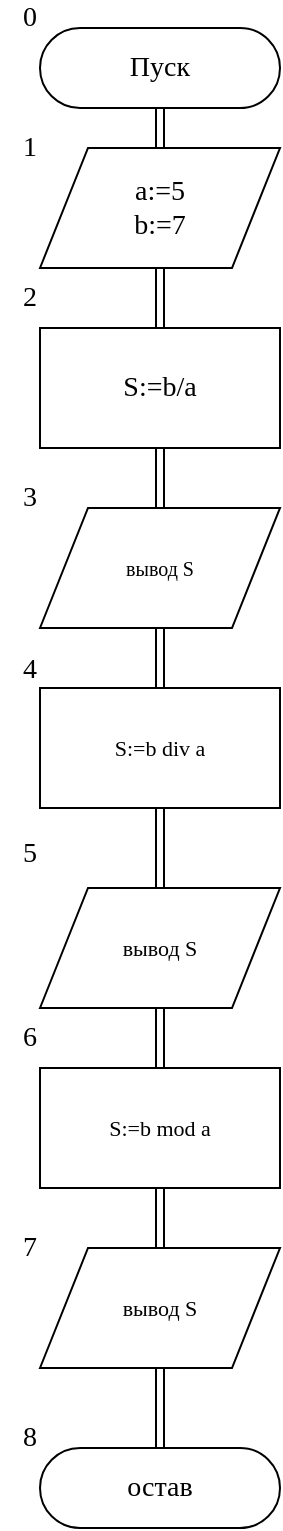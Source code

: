 <mxfile type="device" version="12.0.3" pages="1"><diagram id="lOOKXJRlvCcgw7vqBdZH" name="Страница 1"><mxGraphModel grid="1" dx="855" dy="491" gridSize="10" guides="1" tooltips="1" connect="1" arrows="1" fold="1" page="1" pageScale="1" pageWidth="827" pageHeight="1169" math="0" shadow="0"><root><mxCell id="0"/><mxCell id="1" parent="0"/><mxCell id="hiB5tqIaQ6rfM0UqjKQI-13" parent="1" style="edgeStyle=none;shape=link;rounded=0;orthogonalLoop=1;jettySize=auto;html=1;exitX=0.5;exitY=1;exitDx=0;exitDy=0;entryX=0.5;entryY=0;entryDx=0;entryDy=0;fontFamily=Times New Roman;fontSize=14;" edge="1" source="hiB5tqIaQ6rfM0UqjKQI-1" target="hiB5tqIaQ6rfM0UqjKQI-6"><mxGeometry as="geometry" relative="1"/></mxCell><object id="hiB5tqIaQ6rfM0UqjKQI-1" label="Пуск"><mxCell parent="1" style="rounded=1;whiteSpace=wrap;html=1;arcSize=50;fontFamily=Times New Roman;fontSize=14;" vertex="1"><mxGeometry as="geometry" x="40" y="40" width="120" height="40"/></mxCell></object><mxCell id="hiB5tqIaQ6rfM0UqjKQI-4" value="0" parent="1" style="text;html=1;strokeColor=none;fillColor=none;align=center;verticalAlign=middle;whiteSpace=wrap;rounded=0;fontFamily=Times New Roman;fontSize=14;" vertex="1"><mxGeometry as="geometry" x="20" y="30" width="30" height="10"/></mxCell><mxCell id="hiB5tqIaQ6rfM0UqjKQI-15" parent="1" style="edgeStyle=none;shape=link;rounded=0;orthogonalLoop=1;jettySize=auto;html=1;exitX=0.5;exitY=1;exitDx=0;exitDy=0;fontFamily=Times New Roman;fontSize=14;" edge="1" source="hiB5tqIaQ6rfM0UqjKQI-6" target="hiB5tqIaQ6rfM0UqjKQI-14"><mxGeometry as="geometry" relative="1"/></mxCell><mxCell id="hiB5tqIaQ6rfM0UqjKQI-6" value="a:=5&lt;br&gt;b:=7" parent="1" style="shape=parallelogram;perimeter=parallelogramPerimeter;whiteSpace=wrap;html=1;fontFamily=Times New Roman;fontSize=14;" vertex="1"><mxGeometry as="geometry" x="40" y="100" width="120" height="60"/></mxCell><mxCell id="hiB5tqIaQ6rfM0UqjKQI-9" value="1" parent="1" style="text;html=1;strokeColor=none;fillColor=none;align=center;verticalAlign=middle;whiteSpace=wrap;rounded=0;fontFamily=Times New Roman;fontSize=14;" vertex="1"><mxGeometry as="geometry" x="20" y="95" width="30" height="10"/></mxCell><mxCell id="hiB5tqIaQ6rfM0UqjKQI-17" parent="1" style="edgeStyle=none;shape=link;rounded=0;orthogonalLoop=1;jettySize=auto;html=1;exitX=0.5;exitY=1;exitDx=0;exitDy=0;entryX=0.5;entryY=0;entryDx=0;entryDy=0;fontFamily=Times New Roman;fontSize=14;" edge="1" source="hiB5tqIaQ6rfM0UqjKQI-14"><mxGeometry as="geometry" relative="1"><mxPoint as="targetPoint" x="100" y="280"/></mxGeometry></mxCell><mxCell id="hiB5tqIaQ6rfM0UqjKQI-14" value="S:=b/a" parent="1" style="rounded=0;whiteSpace=wrap;html=1;fontFamily=Times New Roman;fontSize=14;" vertex="1"><mxGeometry as="geometry" x="40" y="190" width="120" height="60"/></mxCell><mxCell id="hiB5tqIaQ6rfM0UqjKQI-22" parent="1" style="edgeStyle=none;shape=link;rounded=0;orthogonalLoop=1;jettySize=auto;html=1;exitX=0.5;exitY=1;exitDx=0;exitDy=0;entryX=0.5;entryY=0;entryDx=0;entryDy=0;fontFamily=Times New Roman;fontSize=11;" edge="1" source="hiB5tqIaQ6rfM0UqjKQI-18" target="hiB5tqIaQ6rfM0UqjKQI-21"><mxGeometry as="geometry" relative="1"/></mxCell><mxCell id="hiB5tqIaQ6rfM0UqjKQI-18" value="&lt;font size=&quot;1&quot;&gt;вывод S&lt;/font&gt;" parent="1" style="shape=parallelogram;perimeter=parallelogramPerimeter;whiteSpace=wrap;html=1;fontFamily=Times New Roman;fontSize=11;align=center;" vertex="1"><mxGeometry as="geometry" x="40" y="280" width="120" height="60"/></mxCell><mxCell id="hiB5tqIaQ6rfM0UqjKQI-19" value="2" parent="1" style="text;html=1;strokeColor=none;fillColor=none;align=center;verticalAlign=middle;whiteSpace=wrap;rounded=0;fontFamily=Times New Roman;fontSize=14;" vertex="1"><mxGeometry as="geometry" x="20" y="170" width="30" height="10"/></mxCell><mxCell id="hiB5tqIaQ6rfM0UqjKQI-20" value="3" parent="1" style="text;html=1;strokeColor=none;fillColor=none;align=center;verticalAlign=middle;whiteSpace=wrap;rounded=0;fontFamily=Times New Roman;fontSize=14;" vertex="1"><mxGeometry as="geometry" x="20" y="270" width="30" height="10"/></mxCell><mxCell id="hiB5tqIaQ6rfM0UqjKQI-24" parent="1" style="edgeStyle=none;shape=link;rounded=0;orthogonalLoop=1;jettySize=auto;html=1;exitX=0.5;exitY=1;exitDx=0;exitDy=0;entryX=0.5;entryY=0;entryDx=0;entryDy=0;fontFamily=Times New Roman;fontSize=11;" edge="1" source="hiB5tqIaQ6rfM0UqjKQI-21" target="hiB5tqIaQ6rfM0UqjKQI-23"><mxGeometry as="geometry" relative="1"/></mxCell><mxCell id="hiB5tqIaQ6rfM0UqjKQI-21" value="S:=b div a" parent="1" style="rounded=0;whiteSpace=wrap;html=1;fontFamily=Times New Roman;fontSize=11;align=center;" vertex="1"><mxGeometry as="geometry" x="40" y="370" width="120" height="60"/></mxCell><mxCell id="hiB5tqIaQ6rfM0UqjKQI-29" parent="1" style="edgeStyle=none;shape=link;rounded=0;orthogonalLoop=1;jettySize=auto;html=1;exitX=0.5;exitY=1;exitDx=0;exitDy=0;entryX=0.5;entryY=0;entryDx=0;entryDy=0;fontFamily=Times New Roman;fontSize=11;" edge="1" source="hiB5tqIaQ6rfM0UqjKQI-23" target="hiB5tqIaQ6rfM0UqjKQI-28"><mxGeometry as="geometry" relative="1"/></mxCell><mxCell id="hiB5tqIaQ6rfM0UqjKQI-23" value="вывод S" parent="1" style="shape=parallelogram;perimeter=parallelogramPerimeter;whiteSpace=wrap;html=1;fontFamily=Times New Roman;fontSize=11;align=center;" vertex="1"><mxGeometry as="geometry" x="40" y="470" width="120" height="60"/></mxCell><mxCell id="hiB5tqIaQ6rfM0UqjKQI-26" value="4" parent="1" style="text;html=1;strokeColor=none;fillColor=none;align=center;verticalAlign=middle;whiteSpace=wrap;rounded=0;fontFamily=Times New Roman;fontSize=14;" vertex="1"><mxGeometry as="geometry" x="20" y="356" width="30" height="10"/></mxCell><mxCell id="hiB5tqIaQ6rfM0UqjKQI-27" value="5" parent="1" style="text;html=1;strokeColor=none;fillColor=none;align=center;verticalAlign=middle;whiteSpace=wrap;rounded=0;fontFamily=Times New Roman;fontSize=14;" vertex="1"><mxGeometry as="geometry" x="20" y="448" width="30" height="10"/></mxCell><mxCell id="hiB5tqIaQ6rfM0UqjKQI-31" parent="1" style="edgeStyle=none;shape=link;rounded=0;orthogonalLoop=1;jettySize=auto;html=1;exitX=0.5;exitY=1;exitDx=0;exitDy=0;entryX=0.5;entryY=0;entryDx=0;entryDy=0;fontFamily=Times New Roman;fontSize=11;" edge="1" source="hiB5tqIaQ6rfM0UqjKQI-28" target="hiB5tqIaQ6rfM0UqjKQI-30"><mxGeometry as="geometry" relative="1"/></mxCell><mxCell id="hiB5tqIaQ6rfM0UqjKQI-28" value="S:=b mod a" parent="1" style="rounded=0;whiteSpace=wrap;html=1;fontFamily=Times New Roman;fontSize=11;align=center;" vertex="1"><mxGeometry as="geometry" x="40" y="560" width="120" height="60"/></mxCell><mxCell id="hiB5tqIaQ6rfM0UqjKQI-34" parent="1" style="edgeStyle=none;shape=link;rounded=0;orthogonalLoop=1;jettySize=auto;html=1;exitX=0.5;exitY=1;exitDx=0;exitDy=0;entryX=0.5;entryY=0;entryDx=0;entryDy=0;fontFamily=Times New Roman;fontSize=11;" edge="1" source="hiB5tqIaQ6rfM0UqjKQI-30" target="hiB5tqIaQ6rfM0UqjKQI-33"><mxGeometry as="geometry" relative="1"/></mxCell><mxCell id="hiB5tqIaQ6rfM0UqjKQI-30" value="вывод S" parent="1" style="shape=parallelogram;perimeter=parallelogramPerimeter;whiteSpace=wrap;html=1;fontFamily=Times New Roman;fontSize=11;align=center;" vertex="1"><mxGeometry as="geometry" x="40" y="650" width="120" height="60"/></mxCell><object id="hiB5tqIaQ6rfM0UqjKQI-33" label="остав"><mxCell parent="1" style="rounded=1;whiteSpace=wrap;html=1;arcSize=50;fontFamily=Times New Roman;fontSize=14;" vertex="1"><mxGeometry as="geometry" x="40" y="750" width="120" height="40"/></mxCell></object><mxCell id="hiB5tqIaQ6rfM0UqjKQI-36" value="6" parent="1" style="text;html=1;strokeColor=none;fillColor=none;align=center;verticalAlign=middle;whiteSpace=wrap;rounded=0;fontFamily=Times New Roman;fontSize=14;" vertex="1"><mxGeometry as="geometry" x="20" y="540" width="30" height="10"/></mxCell><mxCell id="hiB5tqIaQ6rfM0UqjKQI-37" value="7" parent="1" style="text;html=1;strokeColor=none;fillColor=none;align=center;verticalAlign=middle;whiteSpace=wrap;rounded=0;fontFamily=Times New Roman;fontSize=14;" vertex="1"><mxGeometry as="geometry" x="20" y="645" width="30" height="10"/></mxCell><mxCell id="hiB5tqIaQ6rfM0UqjKQI-39" value="8" parent="1" style="text;html=1;strokeColor=none;fillColor=none;align=center;verticalAlign=middle;whiteSpace=wrap;rounded=0;fontFamily=Times New Roman;fontSize=14;" vertex="1"><mxGeometry as="geometry" x="20" y="740" width="30" height="10"/></mxCell></root></mxGraphModel></diagram></mxfile>